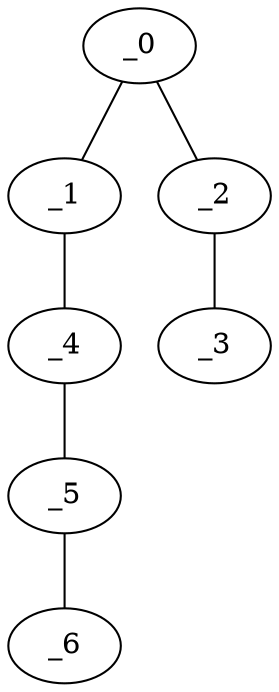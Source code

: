 graph HP1_0014 {
	_0	 [x="0.79474",
		y="2.8005"];
	_1	 [x="1.10673",
		y="0.763028"];
	_0 -- _1;
	_2	 [x="1.78396",
		y="0.142592"];
	_0 -- _2;
	_4	 [x="1.188",
		y="2.00179"];
	_1 -- _4;
	_3	 [x="1.67121",
		y="3.30634"];
	_2 -- _3;
	_5	 [x="2.3",
		y="1.76"];
	_4 -- _5;
	_6	 [x="1.61091",
		y="0.0741581"];
	_5 -- _6;
}
